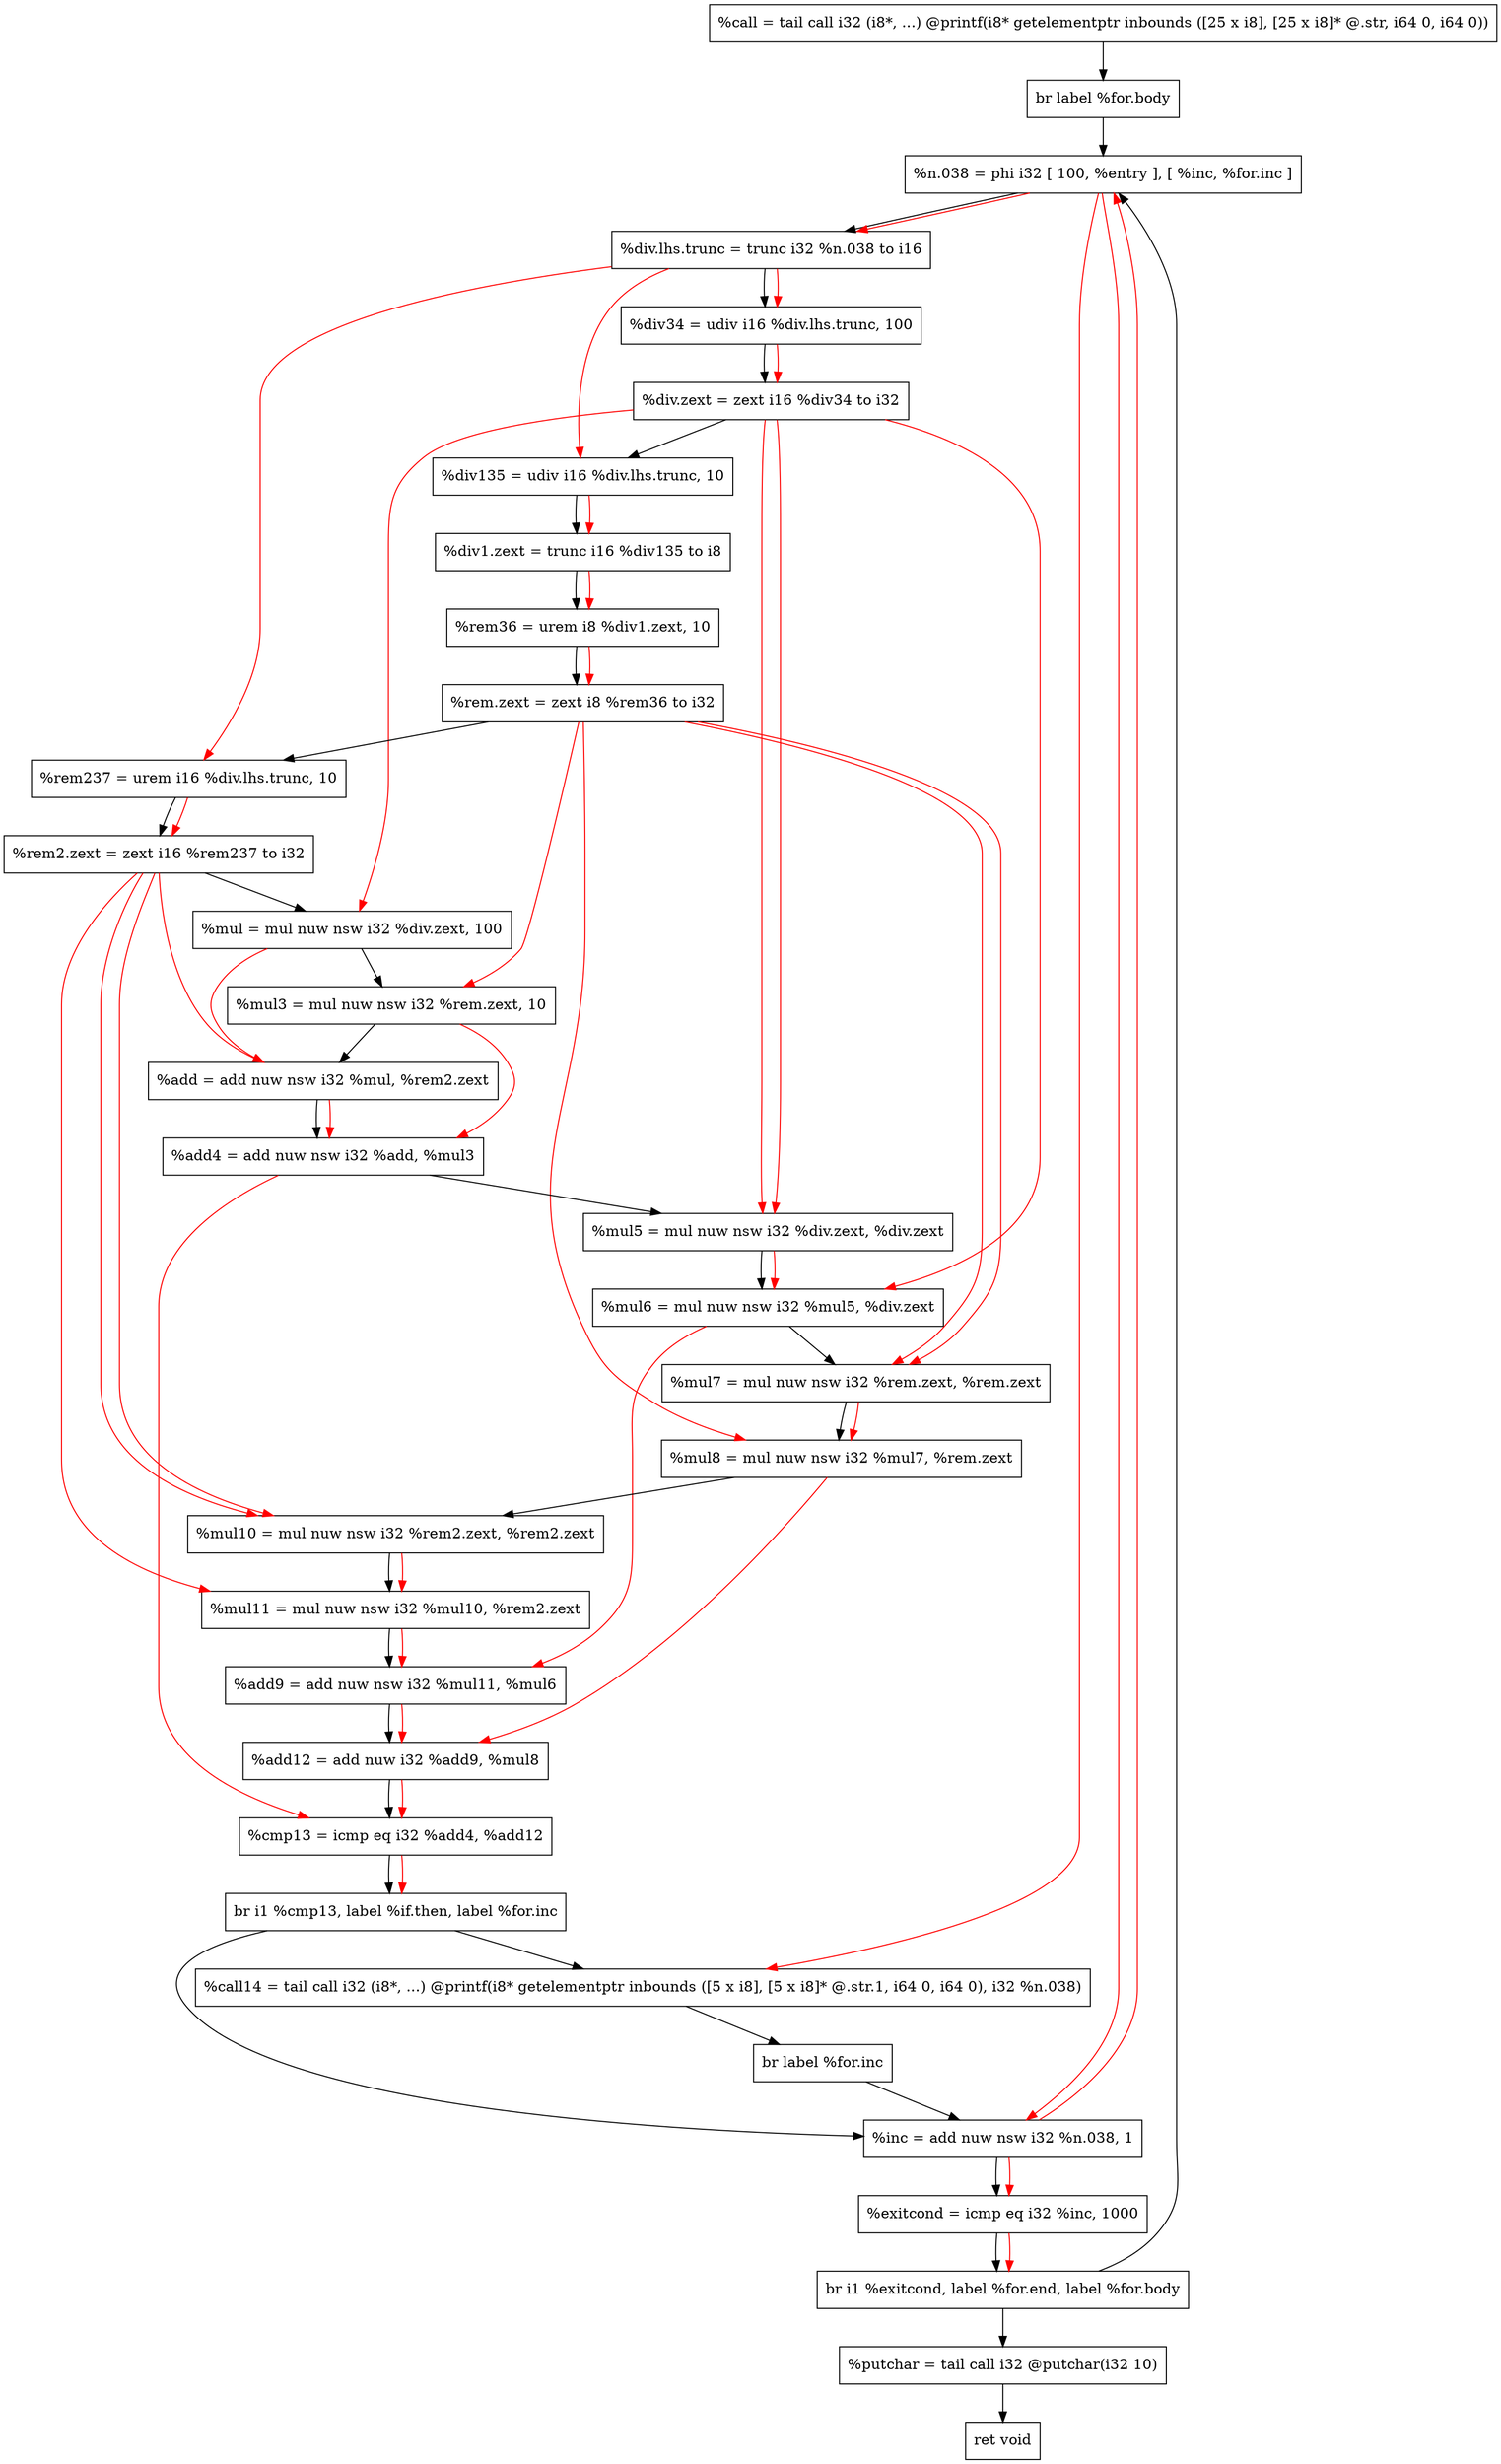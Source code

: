 digraph "CDFG for'func' function" {
	Node0x5570b2a9e670[shape=record, label="  %call = tail call i32 (i8*, ...) @printf(i8* getelementptr inbounds ([25 x i8], [25 x i8]* @.str, i64 0, i64 0))"];
	Node0x5570b2a9e828[shape=record, label="  br label %for.body"];
	Node0x5570b2a9e9c8[shape=record, label="  %n.038 = phi i32 [ 100, %entry ], [ %inc, %for.inc ]"];
	Node0x5570b2a9ea98[shape=record, label="  %div.lhs.trunc = trunc i32 %n.038 to i16"];
	Node0x5570b2a9eb70[shape=record, label="  %div34 = udiv i16 %div.lhs.trunc, 100"];
	Node0x5570b2a9ebe8[shape=record, label="  %div.zext = zext i16 %div34 to i32"];
	Node0x5570b2a9ecc0[shape=record, label="  %div135 = udiv i16 %div.lhs.trunc, 10"];
	Node0x5570b2a9ed38[shape=record, label="  %div1.zext = trunc i16 %div135 to i8"];
	Node0x5570b2a9ee10[shape=record, label="  %rem36 = urem i8 %div1.zext, 10"];
	Node0x5570b2a9ee88[shape=record, label="  %rem.zext = zext i8 %rem36 to i32"];
	Node0x5570b2a9ef30[shape=record, label="  %rem237 = urem i16 %div.lhs.trunc, 10"];
	Node0x5570b2a9f148[shape=record, label="  %rem2.zext = zext i16 %rem237 to i32"];
	Node0x5570b2a9f1f0[shape=record, label="  %mul = mul nuw nsw i32 %div.zext, 100"];
	Node0x5570b2a9f2b0[shape=record, label="  %mul3 = mul nuw nsw i32 %rem.zext, 10"];
	Node0x5570b2a9f340[shape=record, label="  %add = add nuw nsw i32 %mul, %rem2.zext"];
	Node0x5570b2a9f3d0[shape=record, label="  %add4 = add nuw nsw i32 %add, %mul3"];
	Node0x5570b2a9f460[shape=record, label="  %mul5 = mul nuw nsw i32 %div.zext, %div.zext"];
	Node0x5570b2a9f4f0[shape=record, label="  %mul6 = mul nuw nsw i32 %mul5, %div.zext"];
	Node0x5570b2a9f580[shape=record, label="  %mul7 = mul nuw nsw i32 %rem.zext, %rem.zext"];
	Node0x5570b2a9f610[shape=record, label="  %mul8 = mul nuw nsw i32 %mul7, %rem.zext"];
	Node0x5570b2a9f6a0[shape=record, label="  %mul10 = mul nuw nsw i32 %rem2.zext, %rem2.zext"];
	Node0x5570b2a9f730[shape=record, label="  %mul11 = mul nuw nsw i32 %mul10, %rem2.zext"];
	Node0x5570b2a9f7c0[shape=record, label="  %add9 = add nuw nsw i32 %mul11, %mul6"];
	Node0x5570b2a9fb70[shape=record, label="  %add12 = add nuw i32 %add9, %mul8"];
	Node0x5570b2a9fc00[shape=record, label="  %cmp13 = icmp eq i32 %add4, %add12"];
	Node0x5570b2a27db8[shape=record, label="  br i1 %cmp13, label %if.then, label %for.inc"];
	Node0x5570b2a9fe18[shape=record, label="  %call14 = tail call i32 (i8*, ...) @printf(i8* getelementptr inbounds ([5 x i8], [5 x i8]* @.str.1, i64 0, i64 0), i32 %n.038)"];
	Node0x5570b2a9fce8[shape=record, label="  br label %for.inc"];
	Node0x5570b2a9ff20[shape=record, label="  %inc = add nuw nsw i32 %n.038, 1"];
	Node0x5570b2a9ff90[shape=record, label="  %exitcond = icmp eq i32 %inc, 1000"];
	Node0x5570b2a33228[shape=record, label="  br i1 %exitcond, label %for.end, label %for.body"];
	Node0x5570b2aa00f0[shape=record, label="  %putchar = tail call i32 @putchar(i32 10)"];
	Node0x5570b2aa01b0[shape=record, label="  ret void"];
	Node0x5570b2a9e670 -> Node0x5570b2a9e828
	Node0x5570b2a9e828 -> Node0x5570b2a9e9c8
	Node0x5570b2a9e9c8 -> Node0x5570b2a9ea98
	Node0x5570b2a9ea98 -> Node0x5570b2a9eb70
	Node0x5570b2a9eb70 -> Node0x5570b2a9ebe8
	Node0x5570b2a9ebe8 -> Node0x5570b2a9ecc0
	Node0x5570b2a9ecc0 -> Node0x5570b2a9ed38
	Node0x5570b2a9ed38 -> Node0x5570b2a9ee10
	Node0x5570b2a9ee10 -> Node0x5570b2a9ee88
	Node0x5570b2a9ee88 -> Node0x5570b2a9ef30
	Node0x5570b2a9ef30 -> Node0x5570b2a9f148
	Node0x5570b2a9f148 -> Node0x5570b2a9f1f0
	Node0x5570b2a9f1f0 -> Node0x5570b2a9f2b0
	Node0x5570b2a9f2b0 -> Node0x5570b2a9f340
	Node0x5570b2a9f340 -> Node0x5570b2a9f3d0
	Node0x5570b2a9f3d0 -> Node0x5570b2a9f460
	Node0x5570b2a9f460 -> Node0x5570b2a9f4f0
	Node0x5570b2a9f4f0 -> Node0x5570b2a9f580
	Node0x5570b2a9f580 -> Node0x5570b2a9f610
	Node0x5570b2a9f610 -> Node0x5570b2a9f6a0
	Node0x5570b2a9f6a0 -> Node0x5570b2a9f730
	Node0x5570b2a9f730 -> Node0x5570b2a9f7c0
	Node0x5570b2a9f7c0 -> Node0x5570b2a9fb70
	Node0x5570b2a9fb70 -> Node0x5570b2a9fc00
	Node0x5570b2a9fc00 -> Node0x5570b2a27db8
	Node0x5570b2a27db8 -> Node0x5570b2a9fe18
	Node0x5570b2a27db8 -> Node0x5570b2a9ff20
	Node0x5570b2a9fe18 -> Node0x5570b2a9fce8
	Node0x5570b2a9fce8 -> Node0x5570b2a9ff20
	Node0x5570b2a9ff20 -> Node0x5570b2a9ff90
	Node0x5570b2a9ff90 -> Node0x5570b2a33228
	Node0x5570b2a33228 -> Node0x5570b2aa00f0
	Node0x5570b2a33228 -> Node0x5570b2a9e9c8
	Node0x5570b2aa00f0 -> Node0x5570b2aa01b0
edge [color=red]
	Node0x5570b2a9ff20 -> Node0x5570b2a9e9c8
	Node0x5570b2a9e9c8 -> Node0x5570b2a9ea98
	Node0x5570b2a9ea98 -> Node0x5570b2a9eb70
	Node0x5570b2a9eb70 -> Node0x5570b2a9ebe8
	Node0x5570b2a9ea98 -> Node0x5570b2a9ecc0
	Node0x5570b2a9ecc0 -> Node0x5570b2a9ed38
	Node0x5570b2a9ed38 -> Node0x5570b2a9ee10
	Node0x5570b2a9ee10 -> Node0x5570b2a9ee88
	Node0x5570b2a9ea98 -> Node0x5570b2a9ef30
	Node0x5570b2a9ef30 -> Node0x5570b2a9f148
	Node0x5570b2a9ebe8 -> Node0x5570b2a9f1f0
	Node0x5570b2a9ee88 -> Node0x5570b2a9f2b0
	Node0x5570b2a9f1f0 -> Node0x5570b2a9f340
	Node0x5570b2a9f148 -> Node0x5570b2a9f340
	Node0x5570b2a9f340 -> Node0x5570b2a9f3d0
	Node0x5570b2a9f2b0 -> Node0x5570b2a9f3d0
	Node0x5570b2a9ebe8 -> Node0x5570b2a9f460
	Node0x5570b2a9ebe8 -> Node0x5570b2a9f460
	Node0x5570b2a9f460 -> Node0x5570b2a9f4f0
	Node0x5570b2a9ebe8 -> Node0x5570b2a9f4f0
	Node0x5570b2a9ee88 -> Node0x5570b2a9f580
	Node0x5570b2a9ee88 -> Node0x5570b2a9f580
	Node0x5570b2a9f580 -> Node0x5570b2a9f610
	Node0x5570b2a9ee88 -> Node0x5570b2a9f610
	Node0x5570b2a9f148 -> Node0x5570b2a9f6a0
	Node0x5570b2a9f148 -> Node0x5570b2a9f6a0
	Node0x5570b2a9f6a0 -> Node0x5570b2a9f730
	Node0x5570b2a9f148 -> Node0x5570b2a9f730
	Node0x5570b2a9f730 -> Node0x5570b2a9f7c0
	Node0x5570b2a9f4f0 -> Node0x5570b2a9f7c0
	Node0x5570b2a9f7c0 -> Node0x5570b2a9fb70
	Node0x5570b2a9f610 -> Node0x5570b2a9fb70
	Node0x5570b2a9f3d0 -> Node0x5570b2a9fc00
	Node0x5570b2a9fb70 -> Node0x5570b2a9fc00
	Node0x5570b2a9fc00 -> Node0x5570b2a27db8
	Node0x5570b2a9e9c8 -> Node0x5570b2a9fe18
	Node0x5570b2a9e9c8 -> Node0x5570b2a9ff20
	Node0x5570b2a9ff20 -> Node0x5570b2a9ff90
	Node0x5570b2a9ff90 -> Node0x5570b2a33228
}
